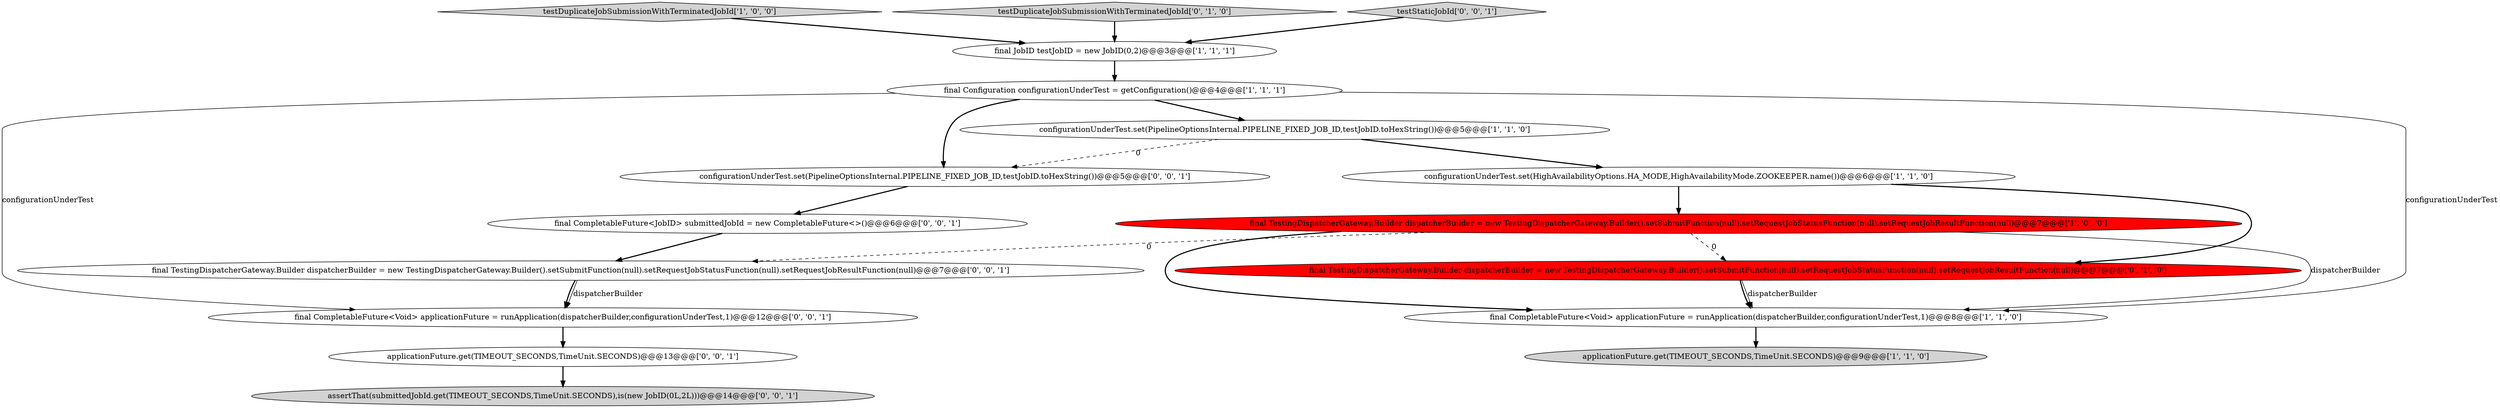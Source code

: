 digraph {
7 [style = filled, label = "testDuplicateJobSubmissionWithTerminatedJobId['1', '0', '0']", fillcolor = lightgray, shape = diamond image = "AAA0AAABBB1BBB"];
8 [style = filled, label = "testDuplicateJobSubmissionWithTerminatedJobId['0', '1', '0']", fillcolor = lightgray, shape = diamond image = "AAA0AAABBB2BBB"];
6 [style = filled, label = "final CompletableFuture<Void> applicationFuture = runApplication(dispatcherBuilder,configurationUnderTest,1)@@@8@@@['1', '1', '0']", fillcolor = white, shape = ellipse image = "AAA0AAABBB1BBB"];
5 [style = filled, label = "final TestingDispatcherGateway.Builder dispatcherBuilder = new TestingDispatcherGateway.Builder().setSubmitFunction(null).setRequestJobStatusFunction(null).setRequestJobResultFunction(null)@@@7@@@['1', '0', '0']", fillcolor = red, shape = ellipse image = "AAA1AAABBB1BBB"];
11 [style = filled, label = "testStaticJobId['0', '0', '1']", fillcolor = lightgray, shape = diamond image = "AAA0AAABBB3BBB"];
13 [style = filled, label = "applicationFuture.get(TIMEOUT_SECONDS,TimeUnit.SECONDS)@@@13@@@['0', '0', '1']", fillcolor = white, shape = ellipse image = "AAA0AAABBB3BBB"];
14 [style = filled, label = "assertThat(submittedJobId.get(TIMEOUT_SECONDS,TimeUnit.SECONDS),is(new JobID(0L,2L)))@@@14@@@['0', '0', '1']", fillcolor = lightgray, shape = ellipse image = "AAA0AAABBB3BBB"];
9 [style = filled, label = "final TestingDispatcherGateway.Builder dispatcherBuilder = new TestingDispatcherGateway.Builder().setSubmitFunction(null).setRequestJobStatusFunction(null).setRequestJobResultFunction(null)@@@7@@@['0', '1', '0']", fillcolor = red, shape = ellipse image = "AAA1AAABBB2BBB"];
16 [style = filled, label = "final CompletableFuture<JobID> submittedJobId = new CompletableFuture<>()@@@6@@@['0', '0', '1']", fillcolor = white, shape = ellipse image = "AAA0AAABBB3BBB"];
1 [style = filled, label = "configurationUnderTest.set(PipelineOptionsInternal.PIPELINE_FIXED_JOB_ID,testJobID.toHexString())@@@5@@@['1', '1', '0']", fillcolor = white, shape = ellipse image = "AAA0AAABBB1BBB"];
0 [style = filled, label = "final Configuration configurationUnderTest = getConfiguration()@@@4@@@['1', '1', '1']", fillcolor = white, shape = ellipse image = "AAA0AAABBB1BBB"];
3 [style = filled, label = "configurationUnderTest.set(HighAvailabilityOptions.HA_MODE,HighAvailabilityMode.ZOOKEEPER.name())@@@6@@@['1', '1', '0']", fillcolor = white, shape = ellipse image = "AAA0AAABBB1BBB"];
2 [style = filled, label = "final JobID testJobID = new JobID(0,2)@@@3@@@['1', '1', '1']", fillcolor = white, shape = ellipse image = "AAA0AAABBB1BBB"];
12 [style = filled, label = "configurationUnderTest.set(PipelineOptionsInternal.PIPELINE_FIXED_JOB_ID,testJobID.toHexString())@@@5@@@['0', '0', '1']", fillcolor = white, shape = ellipse image = "AAA0AAABBB3BBB"];
4 [style = filled, label = "applicationFuture.get(TIMEOUT_SECONDS,TimeUnit.SECONDS)@@@9@@@['1', '1', '0']", fillcolor = lightgray, shape = ellipse image = "AAA0AAABBB1BBB"];
10 [style = filled, label = "final TestingDispatcherGateway.Builder dispatcherBuilder = new TestingDispatcherGateway.Builder().setSubmitFunction(null).setRequestJobStatusFunction(null).setRequestJobResultFunction(null)@@@7@@@['0', '0', '1']", fillcolor = white, shape = ellipse image = "AAA0AAABBB3BBB"];
15 [style = filled, label = "final CompletableFuture<Void> applicationFuture = runApplication(dispatcherBuilder,configurationUnderTest,1)@@@12@@@['0', '0', '1']", fillcolor = white, shape = ellipse image = "AAA0AAABBB3BBB"];
15->13 [style = bold, label=""];
10->15 [style = bold, label=""];
16->10 [style = bold, label=""];
0->12 [style = bold, label=""];
5->6 [style = solid, label="dispatcherBuilder"];
1->3 [style = bold, label=""];
5->9 [style = dashed, label="0"];
12->16 [style = bold, label=""];
11->2 [style = bold, label=""];
9->6 [style = bold, label=""];
3->9 [style = bold, label=""];
1->12 [style = dashed, label="0"];
6->4 [style = bold, label=""];
3->5 [style = bold, label=""];
2->0 [style = bold, label=""];
5->6 [style = bold, label=""];
8->2 [style = bold, label=""];
5->10 [style = dashed, label="0"];
7->2 [style = bold, label=""];
0->1 [style = bold, label=""];
10->15 [style = solid, label="dispatcherBuilder"];
9->6 [style = solid, label="dispatcherBuilder"];
0->15 [style = solid, label="configurationUnderTest"];
0->6 [style = solid, label="configurationUnderTest"];
13->14 [style = bold, label=""];
}
